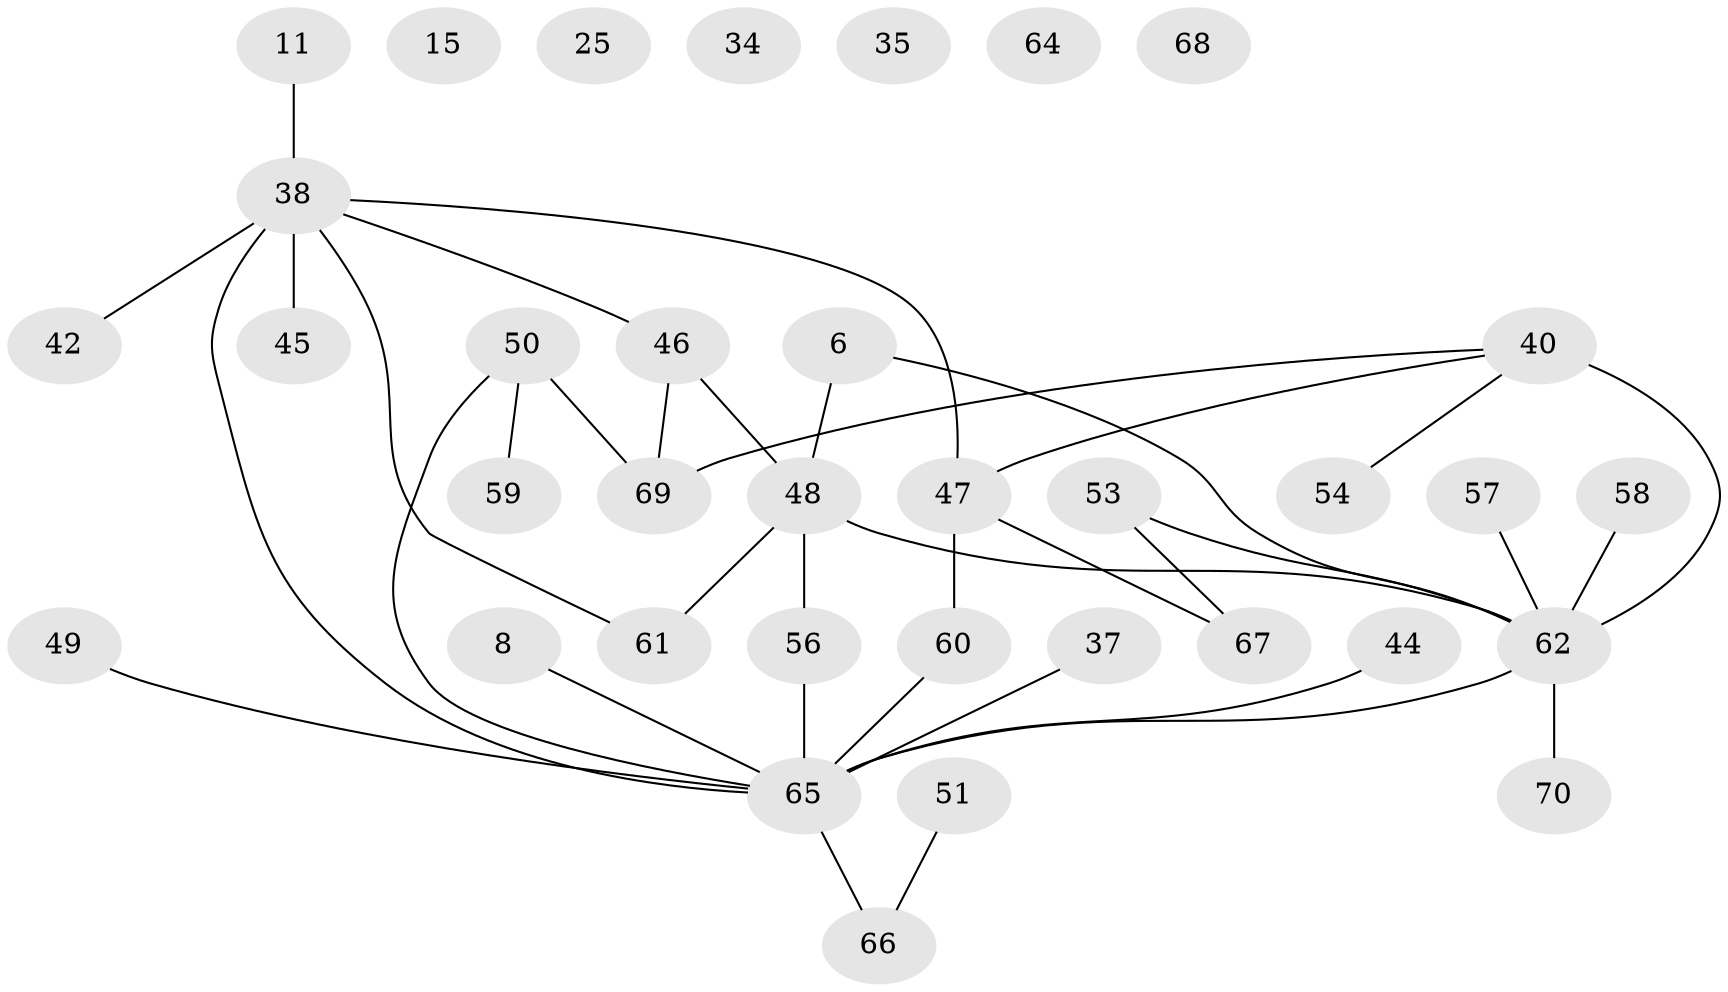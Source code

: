 // original degree distribution, {3: 0.17142857142857143, 2: 0.21428571428571427, 1: 0.32857142857142857, 0: 0.07142857142857142, 5: 0.07142857142857142, 4: 0.08571428571428572, 6: 0.05714285714285714}
// Generated by graph-tools (version 1.1) at 2025/40/03/09/25 04:40:24]
// undirected, 35 vertices, 37 edges
graph export_dot {
graph [start="1"]
  node [color=gray90,style=filled];
  6;
  8;
  11;
  15;
  25;
  34;
  35;
  37;
  38 [super="+36"];
  40;
  42 [super="+9"];
  44;
  45 [super="+43"];
  46 [super="+2"];
  47 [super="+27+22+4"];
  48 [super="+18+10+30"];
  49;
  50;
  51;
  53;
  54 [super="+29"];
  56;
  57;
  58;
  59 [super="+28"];
  60 [super="+32"];
  61 [super="+19+39+31"];
  62 [super="+12+33"];
  64;
  65 [super="+5+21+52+63+55"];
  66;
  67 [super="+1"];
  68 [super="+23"];
  69 [super="+20"];
  70;
  6 -- 62 [weight=2];
  6 -- 48;
  8 -- 65;
  11 -- 38;
  37 -- 65;
  38 -- 47;
  38 -- 42;
  38 -- 46;
  38 -- 65 [weight=2];
  38 -- 61;
  38 -- 45;
  40 -- 47;
  40 -- 69;
  40 -- 62 [weight=3];
  40 -- 54;
  44 -- 65;
  46 -- 69;
  46 -- 48;
  47 -- 67;
  47 -- 60;
  48 -- 56 [weight=3];
  48 -- 62;
  48 -- 61;
  49 -- 65;
  50 -- 59;
  50 -- 69 [weight=2];
  50 -- 65;
  51 -- 66;
  53 -- 67;
  53 -- 62;
  56 -- 65 [weight=2];
  57 -- 62;
  58 -- 62;
  60 -- 65;
  62 -- 70;
  62 -- 65 [weight=2];
  65 -- 66;
}

